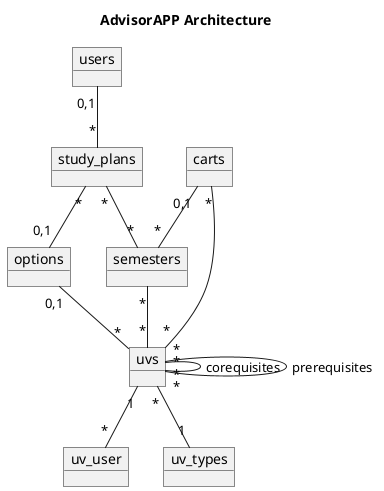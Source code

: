 @startuml

title "AdvisorAPP Architecture"

object users {
}

object uv_user {
}

object uvs {
}

object study_plans {
}

object options {
}

object semesters {
}

object carts {
}

object uv_types {
}

uvs "1" -- "*" uv_user
users "0,1" -- "*" study_plans
study_plans "*" -- "0,1" options
options "0,1" -- "*" uvs
study_plans "*" -- "*" semesters
semesters "*" -- "*" uvs
carts "0,1" -- "*" semesters
carts "*" -- "*" uvs
uvs "*" -- "*" uvs : corequisites
uvs "*" -- "*" uvs : prerequisites
uvs "*" -- "1" uv_types

@enduml
